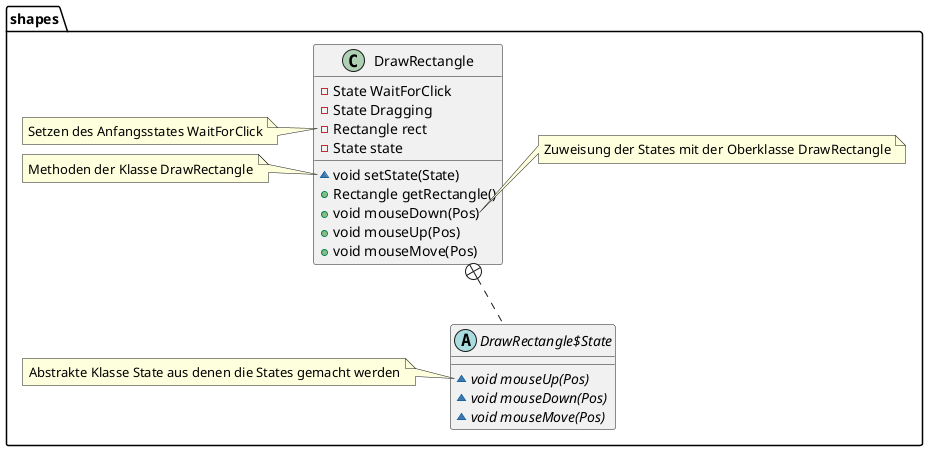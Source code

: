 @startuml
class shapes.DrawRectangle {
- State WaitForClick
- State Dragging
- Rectangle rect
- State state
~ void setState(State)
+ Rectangle getRectangle()
+ void mouseDown(Pos)
+ void mouseUp(Pos)
+ void mouseMove(Pos)
}
note left of shapes.DrawRectangle::rect
Setzen des Anfangsstates WaitForClick
end note

note left of shapes.DrawRectangle::setState(State)
Methoden der Klasse DrawRectangle
end note
note right of shapes.DrawRectangle::mouseDown(Pos)
Zuweisung der States mit der Oberklasse DrawRectangle
end note

abstract class shapes.DrawRectangle$State {
~ {abstract}void mouseUp(Pos)
~ {abstract}void mouseDown(Pos)
~ {abstract}void mouseMove(Pos)
}
note left of shapes.DrawRectangle$State::mouseUp(Pos)
Abstrakte Klasse State aus denen die States gemacht werden
end note



shapes.DrawRectangle +.. shapes.DrawRectangle$State
@enduml
